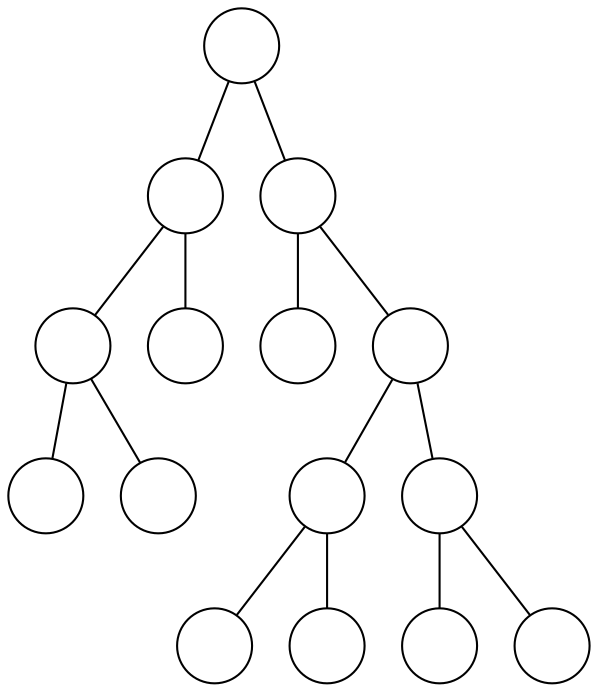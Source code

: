 graph g {
graph[ordering="out"];
1[label="", shape=circle, width=0.5];
1--2;
1--3;
2[label="", shape=circle, width=0.5];
2--4;
2--5;
3[label="", shape=circle, width=0.5];
3--6;
3--7;
4[label="", shape=circle, width=0.5];
4--8;
4--9;
5[label="", shape=circle, width=0.5];
6[label="", shape=circle, width=0.5];
7[label="", shape=circle, width=0.5];
7--14;
7--15;
8[label="", shape=circle, width=0.5];
9[label="", shape=circle, width=0.5];
14[label="", shape=circle, width=0.5];
14--28;
14--29;
15[label="", shape=circle, width=0.5];
15--30;
15--31;
28[label="", shape=circle, width=0.5];
29[label="", shape=circle, width=0.5];
30[label="", shape=circle, width=0.5];
31[label="", shape=circle, width=0.5];
}
